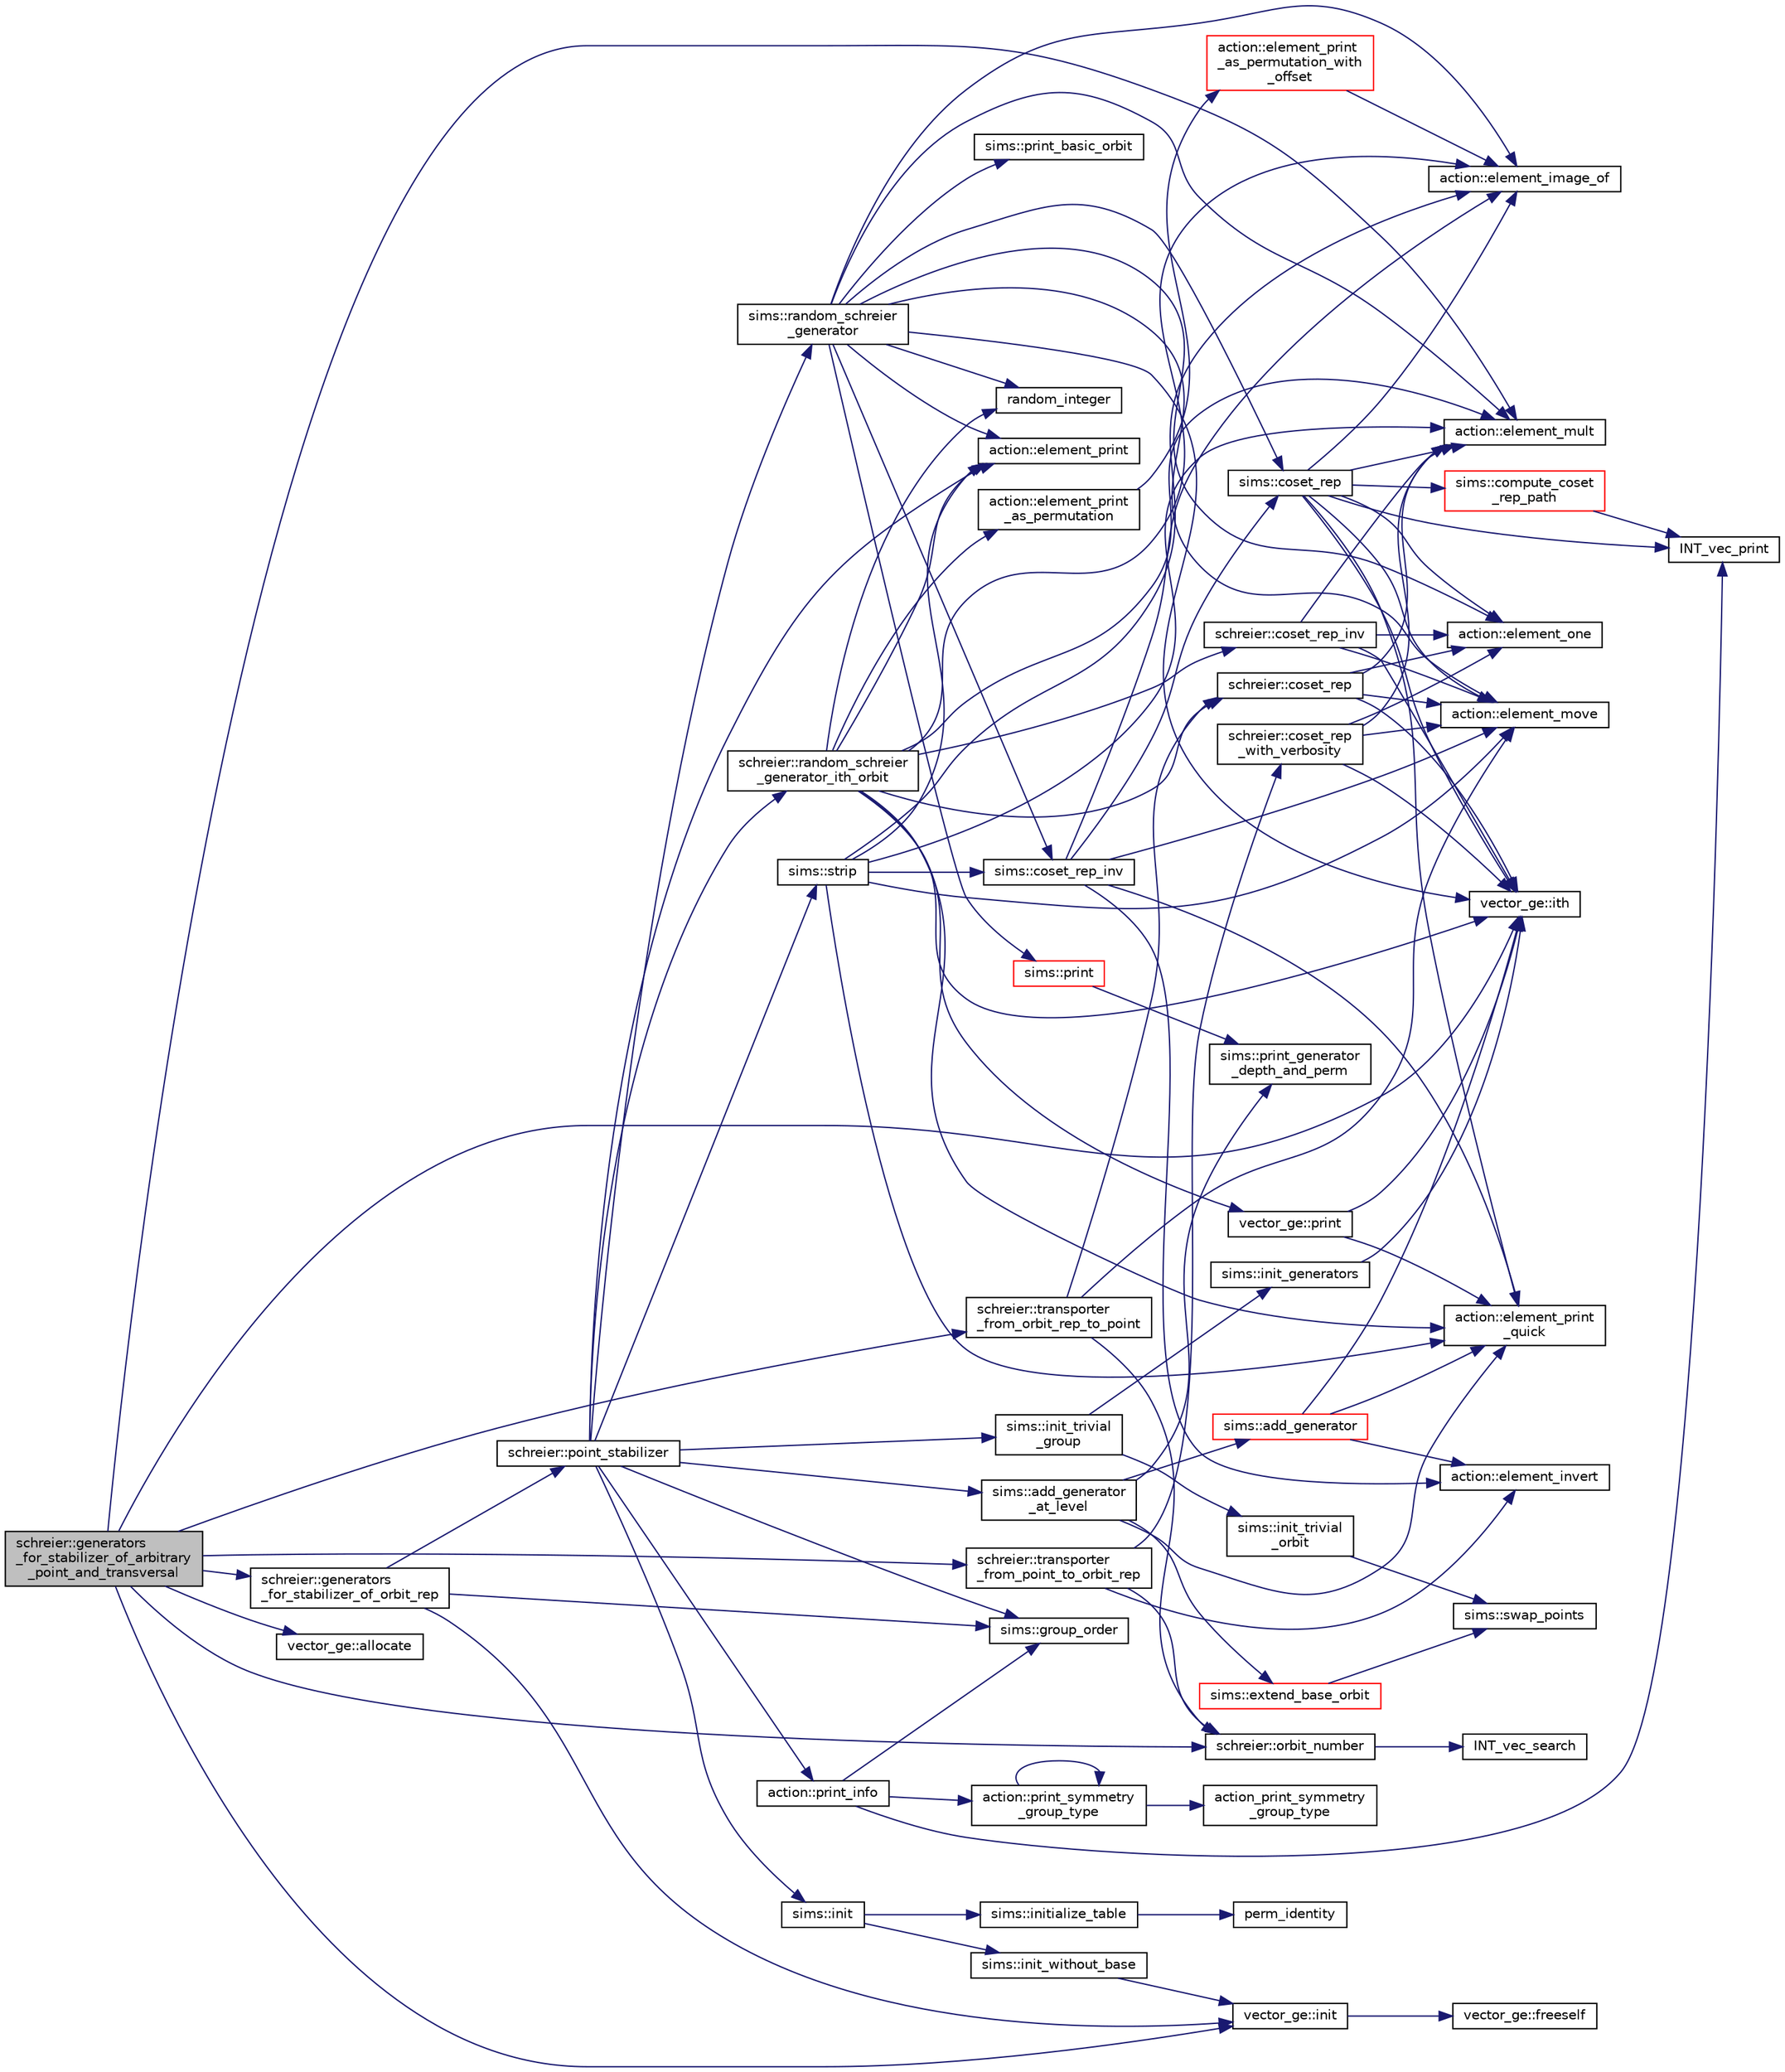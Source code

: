 digraph "schreier::generators_for_stabilizer_of_arbitrary_point_and_transversal"
{
  edge [fontname="Helvetica",fontsize="10",labelfontname="Helvetica",labelfontsize="10"];
  node [fontname="Helvetica",fontsize="10",shape=record];
  rankdir="LR";
  Node1205 [label="schreier::generators\l_for_stabilizer_of_arbitrary\l_point_and_transversal",height=0.2,width=0.4,color="black", fillcolor="grey75", style="filled", fontcolor="black"];
  Node1205 -> Node1206 [color="midnightblue",fontsize="10",style="solid",fontname="Helvetica"];
  Node1206 [label="vector_ge::init",height=0.2,width=0.4,color="black", fillcolor="white", style="filled",URL="$d4/d6e/classvector__ge.html#afe1d6befd1f1501e6be34afbaa9d30a8"];
  Node1206 -> Node1207 [color="midnightblue",fontsize="10",style="solid",fontname="Helvetica"];
  Node1207 [label="vector_ge::freeself",height=0.2,width=0.4,color="black", fillcolor="white", style="filled",URL="$d4/d6e/classvector__ge.html#aa002e4b715cc73a9b8b367d29700b452"];
  Node1205 -> Node1208 [color="midnightblue",fontsize="10",style="solid",fontname="Helvetica"];
  Node1208 [label="schreier::orbit_number",height=0.2,width=0.4,color="black", fillcolor="white", style="filled",URL="$d3/dd6/classschreier.html#a65ae0e0466545deba181b987c27feb58"];
  Node1208 -> Node1209 [color="midnightblue",fontsize="10",style="solid",fontname="Helvetica"];
  Node1209 [label="INT_vec_search",height=0.2,width=0.4,color="black", fillcolor="white", style="filled",URL="$d5/de2/foundations_2data__structures_2data__structures_8h.html#ad103ef2316a1f671bdb68fd9cd9ba945"];
  Node1205 -> Node1210 [color="midnightblue",fontsize="10",style="solid",fontname="Helvetica"];
  Node1210 [label="schreier::generators\l_for_stabilizer_of_orbit_rep",height=0.2,width=0.4,color="black", fillcolor="white", style="filled",URL="$d3/dd6/classschreier.html#afd6fcc50900894e183d838f09e840da6"];
  Node1210 -> Node1211 [color="midnightblue",fontsize="10",style="solid",fontname="Helvetica"];
  Node1211 [label="schreier::point_stabilizer",height=0.2,width=0.4,color="black", fillcolor="white", style="filled",URL="$d3/dd6/classschreier.html#a976a31dfe3238284d96fc200532c7077"];
  Node1211 -> Node1212 [color="midnightblue",fontsize="10",style="solid",fontname="Helvetica"];
  Node1212 [label="action::print_info",height=0.2,width=0.4,color="black", fillcolor="white", style="filled",URL="$d2/d86/classaction.html#a6f89e493e5c5a32e5c3b8963d438ce86"];
  Node1212 -> Node1213 [color="midnightblue",fontsize="10",style="solid",fontname="Helvetica"];
  Node1213 [label="action::print_symmetry\l_group_type",height=0.2,width=0.4,color="black", fillcolor="white", style="filled",URL="$d2/d86/classaction.html#aed811766c7e64fe2c853df8b0b67aa6e"];
  Node1213 -> Node1214 [color="midnightblue",fontsize="10",style="solid",fontname="Helvetica"];
  Node1214 [label="action_print_symmetry\l_group_type",height=0.2,width=0.4,color="black", fillcolor="white", style="filled",URL="$d5/d90/action__global_8_c.html#a03666b9440c4962148eba7905b9f843c"];
  Node1213 -> Node1213 [color="midnightblue",fontsize="10",style="solid",fontname="Helvetica"];
  Node1212 -> Node1215 [color="midnightblue",fontsize="10",style="solid",fontname="Helvetica"];
  Node1215 [label="INT_vec_print",height=0.2,width=0.4,color="black", fillcolor="white", style="filled",URL="$df/dbf/sajeeb_8_c.html#a79a5901af0b47dd0d694109543c027fe"];
  Node1212 -> Node1216 [color="midnightblue",fontsize="10",style="solid",fontname="Helvetica"];
  Node1216 [label="sims::group_order",height=0.2,width=0.4,color="black", fillcolor="white", style="filled",URL="$d9/df3/classsims.html#aa442445175656570fa35febbe790efad"];
  Node1211 -> Node1217 [color="midnightblue",fontsize="10",style="solid",fontname="Helvetica"];
  Node1217 [label="sims::init",height=0.2,width=0.4,color="black", fillcolor="white", style="filled",URL="$d9/df3/classsims.html#a02eb61ed14f75cfe4dc0770142c1bff0"];
  Node1217 -> Node1218 [color="midnightblue",fontsize="10",style="solid",fontname="Helvetica"];
  Node1218 [label="sims::init_without_base",height=0.2,width=0.4,color="black", fillcolor="white", style="filled",URL="$d9/df3/classsims.html#a1010f2dc330b7c5ae10128c0b7dcbefd"];
  Node1218 -> Node1206 [color="midnightblue",fontsize="10",style="solid",fontname="Helvetica"];
  Node1217 -> Node1219 [color="midnightblue",fontsize="10",style="solid",fontname="Helvetica"];
  Node1219 [label="sims::initialize_table",height=0.2,width=0.4,color="black", fillcolor="white", style="filled",URL="$d9/df3/classsims.html#abe36dd0812bde20447f5aaa8384596a7"];
  Node1219 -> Node1220 [color="midnightblue",fontsize="10",style="solid",fontname="Helvetica"];
  Node1220 [label="perm_identity",height=0.2,width=0.4,color="black", fillcolor="white", style="filled",URL="$d2/d7c/combinatorics_8_c.html#aebc54d3f9c31f253ae53e3eb3b386208"];
  Node1211 -> Node1221 [color="midnightblue",fontsize="10",style="solid",fontname="Helvetica"];
  Node1221 [label="sims::init_trivial\l_group",height=0.2,width=0.4,color="black", fillcolor="white", style="filled",URL="$d9/df3/classsims.html#a6a55a0a4e5124654f999933fd635334a"];
  Node1221 -> Node1222 [color="midnightblue",fontsize="10",style="solid",fontname="Helvetica"];
  Node1222 [label="sims::init_generators",height=0.2,width=0.4,color="black", fillcolor="white", style="filled",URL="$d9/df3/classsims.html#aa2a7908389727bdfa05d034e8d53a818"];
  Node1222 -> Node1223 [color="midnightblue",fontsize="10",style="solid",fontname="Helvetica"];
  Node1223 [label="vector_ge::ith",height=0.2,width=0.4,color="black", fillcolor="white", style="filled",URL="$d4/d6e/classvector__ge.html#a1ff002e8b746a9beb119d57dcd4a15ff"];
  Node1221 -> Node1224 [color="midnightblue",fontsize="10",style="solid",fontname="Helvetica"];
  Node1224 [label="sims::init_trivial\l_orbit",height=0.2,width=0.4,color="black", fillcolor="white", style="filled",URL="$d9/df3/classsims.html#ac55702550a4671a721f78345dd9bff70"];
  Node1224 -> Node1225 [color="midnightblue",fontsize="10",style="solid",fontname="Helvetica"];
  Node1225 [label="sims::swap_points",height=0.2,width=0.4,color="black", fillcolor="white", style="filled",URL="$d9/df3/classsims.html#a3443b4bbfb5573864c29b627562819d2"];
  Node1211 -> Node1216 [color="midnightblue",fontsize="10",style="solid",fontname="Helvetica"];
  Node1211 -> Node1226 [color="midnightblue",fontsize="10",style="solid",fontname="Helvetica"];
  Node1226 [label="schreier::random_schreier\l_generator_ith_orbit",height=0.2,width=0.4,color="black", fillcolor="white", style="filled",URL="$d3/dd6/classschreier.html#a285786eaa8f7e8d50d59c2335c549044"];
  Node1226 -> Node1227 [color="midnightblue",fontsize="10",style="solid",fontname="Helvetica"];
  Node1227 [label="vector_ge::print",height=0.2,width=0.4,color="black", fillcolor="white", style="filled",URL="$d4/d6e/classvector__ge.html#a0d260cce035c20b32d7989c50670aa8a"];
  Node1227 -> Node1228 [color="midnightblue",fontsize="10",style="solid",fontname="Helvetica"];
  Node1228 [label="action::element_print\l_quick",height=0.2,width=0.4,color="black", fillcolor="white", style="filled",URL="$d2/d86/classaction.html#a4844680cf6750396f76494a28655265b"];
  Node1227 -> Node1223 [color="midnightblue",fontsize="10",style="solid",fontname="Helvetica"];
  Node1226 -> Node1229 [color="midnightblue",fontsize="10",style="solid",fontname="Helvetica"];
  Node1229 [label="random_integer",height=0.2,width=0.4,color="black", fillcolor="white", style="filled",URL="$d5/db4/io__and__os_8h.html#a509937846575424b1c8863e1bb96a766"];
  Node1226 -> Node1230 [color="midnightblue",fontsize="10",style="solid",fontname="Helvetica"];
  Node1230 [label="schreier::coset_rep",height=0.2,width=0.4,color="black", fillcolor="white", style="filled",URL="$d3/dd6/classschreier.html#a7889b8702372092df4fd05150ee8fdda"];
  Node1230 -> Node1223 [color="midnightblue",fontsize="10",style="solid",fontname="Helvetica"];
  Node1230 -> Node1231 [color="midnightblue",fontsize="10",style="solid",fontname="Helvetica"];
  Node1231 [label="action::element_mult",height=0.2,width=0.4,color="black", fillcolor="white", style="filled",URL="$d2/d86/classaction.html#ae9e36b2cae1f0f7bd7144097fa9a34b3"];
  Node1230 -> Node1232 [color="midnightblue",fontsize="10",style="solid",fontname="Helvetica"];
  Node1232 [label="action::element_move",height=0.2,width=0.4,color="black", fillcolor="white", style="filled",URL="$d2/d86/classaction.html#a550947491bbb534d3d7951f50198a874"];
  Node1230 -> Node1233 [color="midnightblue",fontsize="10",style="solid",fontname="Helvetica"];
  Node1233 [label="action::element_one",height=0.2,width=0.4,color="black", fillcolor="white", style="filled",URL="$d2/d86/classaction.html#a780a105daf04d6d1fe7e2f63b3c88e3b"];
  Node1226 -> Node1228 [color="midnightblue",fontsize="10",style="solid",fontname="Helvetica"];
  Node1226 -> Node1234 [color="midnightblue",fontsize="10",style="solid",fontname="Helvetica"];
  Node1234 [label="action::element_print\l_as_permutation",height=0.2,width=0.4,color="black", fillcolor="white", style="filled",URL="$d2/d86/classaction.html#a2975618a8203187b688a67c947150bb8"];
  Node1234 -> Node1235 [color="midnightblue",fontsize="10",style="solid",fontname="Helvetica"];
  Node1235 [label="action::element_print\l_as_permutation_with\l_offset",height=0.2,width=0.4,color="red", fillcolor="white", style="filled",URL="$d2/d86/classaction.html#addd61d869434abaad431124a6d858396"];
  Node1235 -> Node1236 [color="midnightblue",fontsize="10",style="solid",fontname="Helvetica"];
  Node1236 [label="action::element_image_of",height=0.2,width=0.4,color="black", fillcolor="white", style="filled",URL="$d2/d86/classaction.html#ae09559d4537a048fc860f8a74a31393d"];
  Node1226 -> Node1223 [color="midnightblue",fontsize="10",style="solid",fontname="Helvetica"];
  Node1226 -> Node1241 [color="midnightblue",fontsize="10",style="solid",fontname="Helvetica"];
  Node1241 [label="action::element_print",height=0.2,width=0.4,color="black", fillcolor="white", style="filled",URL="$d2/d86/classaction.html#ae38c3ef3c1125213733d63c6fc3c40cd"];
  Node1226 -> Node1231 [color="midnightblue",fontsize="10",style="solid",fontname="Helvetica"];
  Node1226 -> Node1236 [color="midnightblue",fontsize="10",style="solid",fontname="Helvetica"];
  Node1226 -> Node1242 [color="midnightblue",fontsize="10",style="solid",fontname="Helvetica"];
  Node1242 [label="schreier::coset_rep_inv",height=0.2,width=0.4,color="black", fillcolor="white", style="filled",URL="$d3/dd6/classschreier.html#a4b3a4e60ff456f94f3acf7c96acc40cc"];
  Node1242 -> Node1223 [color="midnightblue",fontsize="10",style="solid",fontname="Helvetica"];
  Node1242 -> Node1231 [color="midnightblue",fontsize="10",style="solid",fontname="Helvetica"];
  Node1242 -> Node1232 [color="midnightblue",fontsize="10",style="solid",fontname="Helvetica"];
  Node1242 -> Node1233 [color="midnightblue",fontsize="10",style="solid",fontname="Helvetica"];
  Node1211 -> Node1241 [color="midnightblue",fontsize="10",style="solid",fontname="Helvetica"];
  Node1211 -> Node1243 [color="midnightblue",fontsize="10",style="solid",fontname="Helvetica"];
  Node1243 [label="sims::random_schreier\l_generator",height=0.2,width=0.4,color="black", fillcolor="white", style="filled",URL="$d9/df3/classsims.html#aaa77048e586c36a7639fa61ff66e0a23"];
  Node1243 -> Node1233 [color="midnightblue",fontsize="10",style="solid",fontname="Helvetica"];
  Node1243 -> Node1229 [color="midnightblue",fontsize="10",style="solid",fontname="Helvetica"];
  Node1243 -> Node1244 [color="midnightblue",fontsize="10",style="solid",fontname="Helvetica"];
  Node1244 [label="sims::coset_rep",height=0.2,width=0.4,color="black", fillcolor="white", style="filled",URL="$d9/df3/classsims.html#a3d669dba4d005cd2399388f27f44cd04"];
  Node1244 -> Node1245 [color="midnightblue",fontsize="10",style="solid",fontname="Helvetica"];
  Node1245 [label="sims::compute_coset\l_rep_path",height=0.2,width=0.4,color="red", fillcolor="white", style="filled",URL="$d9/df3/classsims.html#a22a53a24eb86dcfe54cb3588776a4d96"];
  Node1245 -> Node1215 [color="midnightblue",fontsize="10",style="solid",fontname="Helvetica"];
  Node1244 -> Node1215 [color="midnightblue",fontsize="10",style="solid",fontname="Helvetica"];
  Node1244 -> Node1233 [color="midnightblue",fontsize="10",style="solid",fontname="Helvetica"];
  Node1244 -> Node1223 [color="midnightblue",fontsize="10",style="solid",fontname="Helvetica"];
  Node1244 -> Node1228 [color="midnightblue",fontsize="10",style="solid",fontname="Helvetica"];
  Node1244 -> Node1231 [color="midnightblue",fontsize="10",style="solid",fontname="Helvetica"];
  Node1244 -> Node1232 [color="midnightblue",fontsize="10",style="solid",fontname="Helvetica"];
  Node1244 -> Node1236 [color="midnightblue",fontsize="10",style="solid",fontname="Helvetica"];
  Node1243 -> Node1236 [color="midnightblue",fontsize="10",style="solid",fontname="Helvetica"];
  Node1243 -> Node1247 [color="midnightblue",fontsize="10",style="solid",fontname="Helvetica"];
  Node1247 [label="sims::print_basic_orbit",height=0.2,width=0.4,color="black", fillcolor="white", style="filled",URL="$d9/df3/classsims.html#ae777e80bb7cef4f757c701173f924a6d"];
  Node1243 -> Node1241 [color="midnightblue",fontsize="10",style="solid",fontname="Helvetica"];
  Node1243 -> Node1223 [color="midnightblue",fontsize="10",style="solid",fontname="Helvetica"];
  Node1243 -> Node1231 [color="midnightblue",fontsize="10",style="solid",fontname="Helvetica"];
  Node1243 -> Node1232 [color="midnightblue",fontsize="10",style="solid",fontname="Helvetica"];
  Node1243 -> Node1248 [color="midnightblue",fontsize="10",style="solid",fontname="Helvetica"];
  Node1248 [label="sims::print",height=0.2,width=0.4,color="red", fillcolor="white", style="filled",URL="$d9/df3/classsims.html#a93c3d22dc3ac6d78acc60bad65234944"];
  Node1248 -> Node1251 [color="midnightblue",fontsize="10",style="solid",fontname="Helvetica"];
  Node1251 [label="sims::print_generator\l_depth_and_perm",height=0.2,width=0.4,color="black", fillcolor="white", style="filled",URL="$d9/df3/classsims.html#a4630b82437f49635da45c5fc1953d919"];
  Node1243 -> Node1254 [color="midnightblue",fontsize="10",style="solid",fontname="Helvetica"];
  Node1254 [label="sims::coset_rep_inv",height=0.2,width=0.4,color="black", fillcolor="white", style="filled",URL="$d9/df3/classsims.html#a388f523d4ec997fce4e9ede924de99b9"];
  Node1254 -> Node1244 [color="midnightblue",fontsize="10",style="solid",fontname="Helvetica"];
  Node1254 -> Node1228 [color="midnightblue",fontsize="10",style="solid",fontname="Helvetica"];
  Node1254 -> Node1236 [color="midnightblue",fontsize="10",style="solid",fontname="Helvetica"];
  Node1254 -> Node1255 [color="midnightblue",fontsize="10",style="solid",fontname="Helvetica"];
  Node1255 [label="action::element_invert",height=0.2,width=0.4,color="black", fillcolor="white", style="filled",URL="$d2/d86/classaction.html#aa4bd01e338497714586636751fcef436"];
  Node1254 -> Node1232 [color="midnightblue",fontsize="10",style="solid",fontname="Helvetica"];
  Node1211 -> Node1256 [color="midnightblue",fontsize="10",style="solid",fontname="Helvetica"];
  Node1256 [label="sims::strip",height=0.2,width=0.4,color="black", fillcolor="white", style="filled",URL="$d9/df3/classsims.html#a4d902cab732ddf9f60788dda85b0a775"];
  Node1256 -> Node1228 [color="midnightblue",fontsize="10",style="solid",fontname="Helvetica"];
  Node1256 -> Node1232 [color="midnightblue",fontsize="10",style="solid",fontname="Helvetica"];
  Node1256 -> Node1236 [color="midnightblue",fontsize="10",style="solid",fontname="Helvetica"];
  Node1256 -> Node1254 [color="midnightblue",fontsize="10",style="solid",fontname="Helvetica"];
  Node1256 -> Node1241 [color="midnightblue",fontsize="10",style="solid",fontname="Helvetica"];
  Node1256 -> Node1231 [color="midnightblue",fontsize="10",style="solid",fontname="Helvetica"];
  Node1211 -> Node1257 [color="midnightblue",fontsize="10",style="solid",fontname="Helvetica"];
  Node1257 [label="sims::add_generator\l_at_level",height=0.2,width=0.4,color="black", fillcolor="white", style="filled",URL="$d9/df3/classsims.html#ac9f0f17058381524d70645e9d6893e4d"];
  Node1257 -> Node1228 [color="midnightblue",fontsize="10",style="solid",fontname="Helvetica"];
  Node1257 -> Node1258 [color="midnightblue",fontsize="10",style="solid",fontname="Helvetica"];
  Node1258 [label="sims::add_generator",height=0.2,width=0.4,color="red", fillcolor="white", style="filled",URL="$d9/df3/classsims.html#add28c3fa3ed9825c7ccb4b1fb7ac22d4"];
  Node1258 -> Node1228 [color="midnightblue",fontsize="10",style="solid",fontname="Helvetica"];
  Node1258 -> Node1255 [color="midnightblue",fontsize="10",style="solid",fontname="Helvetica"];
  Node1258 -> Node1223 [color="midnightblue",fontsize="10",style="solid",fontname="Helvetica"];
  Node1257 -> Node1251 [color="midnightblue",fontsize="10",style="solid",fontname="Helvetica"];
  Node1257 -> Node1264 [color="midnightblue",fontsize="10",style="solid",fontname="Helvetica"];
  Node1264 [label="sims::extend_base_orbit",height=0.2,width=0.4,color="red", fillcolor="white", style="filled",URL="$d9/df3/classsims.html#a1ded039dbe83239f4e116fe5b84fdcea"];
  Node1264 -> Node1225 [color="midnightblue",fontsize="10",style="solid",fontname="Helvetica"];
  Node1210 -> Node1216 [color="midnightblue",fontsize="10",style="solid",fontname="Helvetica"];
  Node1210 -> Node1206 [color="midnightblue",fontsize="10",style="solid",fontname="Helvetica"];
  Node1205 -> Node1239 [color="midnightblue",fontsize="10",style="solid",fontname="Helvetica"];
  Node1239 [label="vector_ge::allocate",height=0.2,width=0.4,color="black", fillcolor="white", style="filled",URL="$d4/d6e/classvector__ge.html#a35b062a9201b30f0a87bf87702d243ae"];
  Node1205 -> Node1265 [color="midnightblue",fontsize="10",style="solid",fontname="Helvetica"];
  Node1265 [label="schreier::transporter\l_from_point_to_orbit_rep",height=0.2,width=0.4,color="black", fillcolor="white", style="filled",URL="$d3/dd6/classschreier.html#a744c4deba9028908bc955ddfbfd6f424"];
  Node1265 -> Node1208 [color="midnightblue",fontsize="10",style="solid",fontname="Helvetica"];
  Node1265 -> Node1266 [color="midnightblue",fontsize="10",style="solid",fontname="Helvetica"];
  Node1266 [label="schreier::coset_rep\l_with_verbosity",height=0.2,width=0.4,color="black", fillcolor="white", style="filled",URL="$d3/dd6/classschreier.html#a963c4a208adb3b94fd3283dde080b4ef"];
  Node1266 -> Node1223 [color="midnightblue",fontsize="10",style="solid",fontname="Helvetica"];
  Node1266 -> Node1231 [color="midnightblue",fontsize="10",style="solid",fontname="Helvetica"];
  Node1266 -> Node1232 [color="midnightblue",fontsize="10",style="solid",fontname="Helvetica"];
  Node1266 -> Node1233 [color="midnightblue",fontsize="10",style="solid",fontname="Helvetica"];
  Node1265 -> Node1255 [color="midnightblue",fontsize="10",style="solid",fontname="Helvetica"];
  Node1205 -> Node1267 [color="midnightblue",fontsize="10",style="solid",fontname="Helvetica"];
  Node1267 [label="schreier::transporter\l_from_orbit_rep_to_point",height=0.2,width=0.4,color="black", fillcolor="white", style="filled",URL="$d3/dd6/classschreier.html#af3b4f9632d21b92be2dc87c98f8429f3"];
  Node1267 -> Node1208 [color="midnightblue",fontsize="10",style="solid",fontname="Helvetica"];
  Node1267 -> Node1230 [color="midnightblue",fontsize="10",style="solid",fontname="Helvetica"];
  Node1267 -> Node1232 [color="midnightblue",fontsize="10",style="solid",fontname="Helvetica"];
  Node1205 -> Node1231 [color="midnightblue",fontsize="10",style="solid",fontname="Helvetica"];
  Node1205 -> Node1223 [color="midnightblue",fontsize="10",style="solid",fontname="Helvetica"];
}
